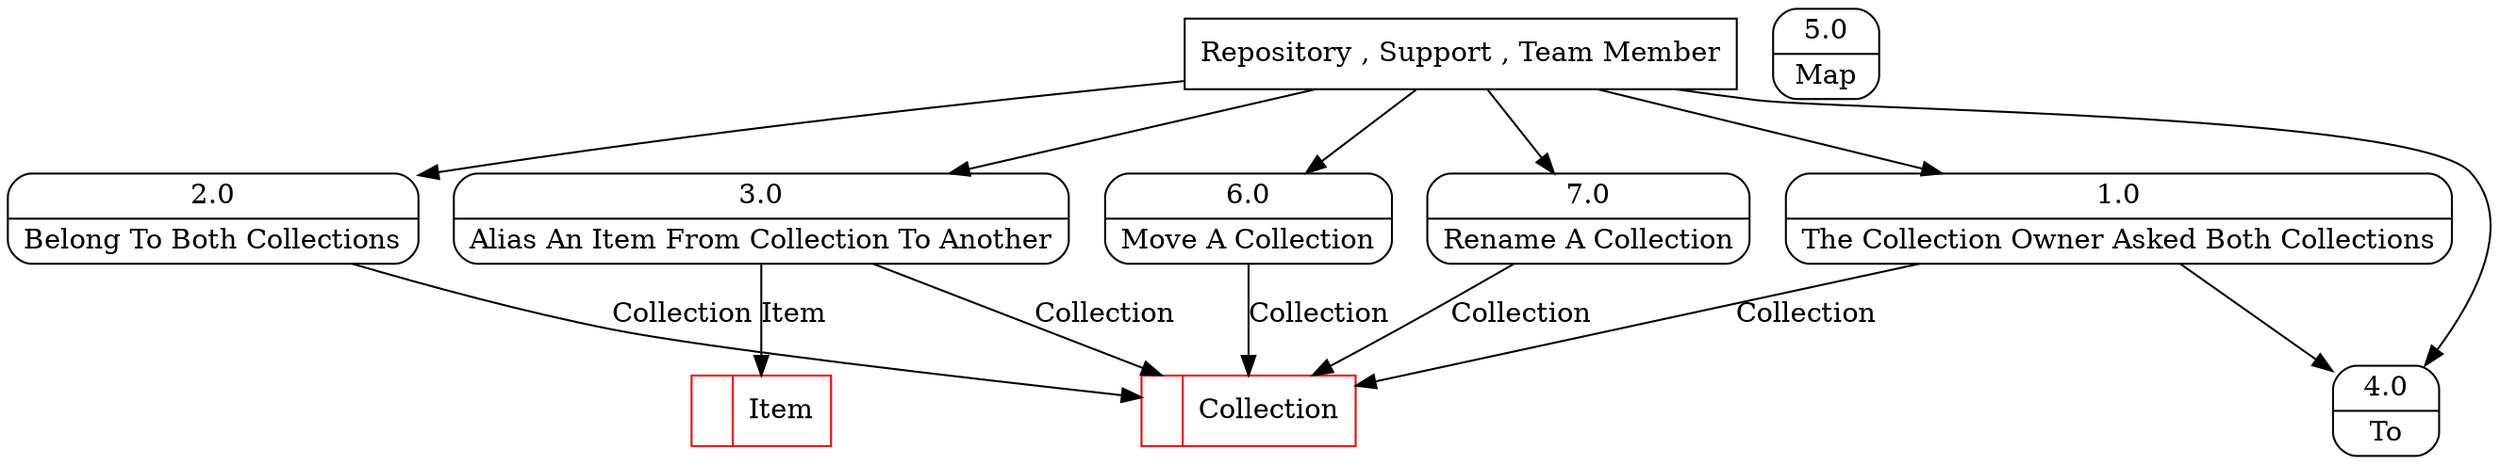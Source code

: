 digraph dfd2{ 
node[shape=record]
200 [label="<f0>  |<f1> Item " color=red];
201 [label="<f0>  |<f1> Collection " color=red];
202 [label="Repository , Support , Team Member" shape=box];
203 [label="{<f0> 1.0|<f1> The Collection Owner Asked Both Collections }" shape=Mrecord];
204 [label="{<f0> 2.0|<f1> Belong To Both Collections }" shape=Mrecord];
205 [label="{<f0> 3.0|<f1> Alias An Item From Collection To Another }" shape=Mrecord];
206 [label="{<f0> 4.0|<f1> To }" shape=Mrecord];
207 [label="{<f0> 5.0|<f1> Map }" shape=Mrecord];
208 [label="{<f0> 6.0|<f1> Move A Collection }" shape=Mrecord];
209 [label="{<f0> 7.0|<f1> Rename A Collection }" shape=Mrecord];
202 -> 203
202 -> 204
202 -> 205
202 -> 206
202 -> 208
202 -> 209
203 -> 206
203 -> 201 [label="Collection"]
204 -> 201 [label="Collection"]
205 -> 200 [label="Item"]
205 -> 201 [label="Collection"]
208 -> 201 [label="Collection"]
209 -> 201 [label="Collection"]
}